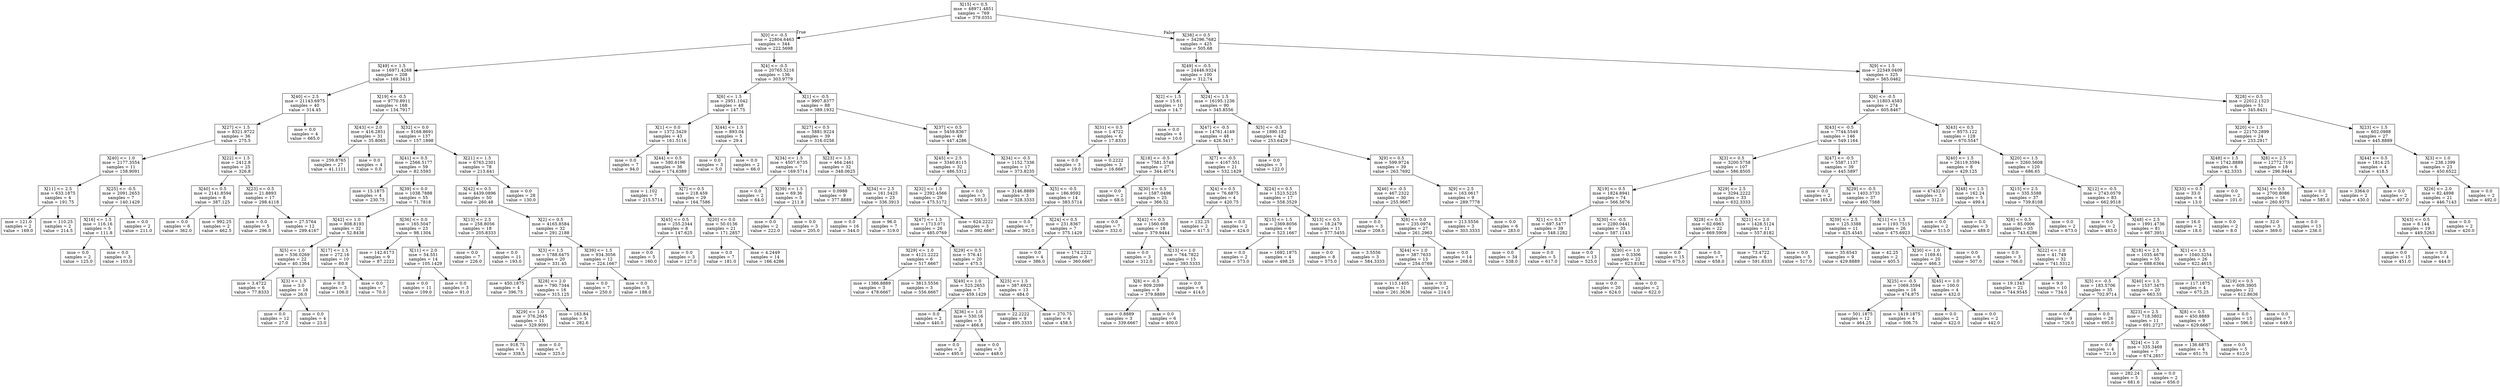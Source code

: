 digraph Tree {
node [shape=box] ;
0 [label="X[15] <= 0.5\nmse = 48971.4851\nsamples = 769\nvalue = 379.0351"] ;
1 [label="X[0] <= -0.5\nmse = 22804.6463\nsamples = 344\nvalue = 222.5698"] ;
0 -> 1 [labeldistance=2.5, labelangle=45, headlabel="True"] ;
2 [label="X[49] <= 1.5\nmse = 16971.4268\nsamples = 208\nvalue = 169.3413"] ;
1 -> 2 ;
3 [label="X[40] <= 2.5\nmse = 21143.6975\nsamples = 40\nvalue = 314.45"] ;
2 -> 3 ;
4 [label="X[27] <= 1.5\nmse = 8321.9722\nsamples = 36\nvalue = 275.5"] ;
3 -> 4 ;
5 [label="X[40] <= 1.0\nmse = 2177.3554\nsamples = 11\nvalue = 158.9091"] ;
4 -> 5 ;
6 [label="X[11] <= 2.5\nmse = 633.1875\nsamples = 4\nvalue = 191.75"] ;
5 -> 6 ;
7 [label="mse = 121.0\nsamples = 2\nvalue = 169.0"] ;
6 -> 7 ;
8 [label="mse = 110.25\nsamples = 2\nvalue = 214.5"] ;
6 -> 8 ;
9 [label="X[25] <= -0.5\nmse = 2091.2653\nsamples = 7\nvalue = 140.1429"] ;
5 -> 9 ;
10 [label="X[16] <= 1.5\nmse = 116.16\nsamples = 5\nvalue = 111.8"] ;
9 -> 10 ;
11 [label="mse = 0.0\nsamples = 2\nvalue = 125.0"] ;
10 -> 11 ;
12 [label="mse = 0.0\nsamples = 3\nvalue = 103.0"] ;
10 -> 12 ;
13 [label="mse = 0.0\nsamples = 2\nvalue = 211.0"] ;
9 -> 13 ;
14 [label="X[22] <= 1.5\nmse = 2412.8\nsamples = 25\nvalue = 326.8"] ;
4 -> 14 ;
15 [label="X[40] <= 0.5\nmse = 2141.8594\nsamples = 8\nvalue = 387.125"] ;
14 -> 15 ;
16 [label="mse = 0.0\nsamples = 6\nvalue = 362.0"] ;
15 -> 16 ;
17 [label="mse = 992.25\nsamples = 2\nvalue = 462.5"] ;
15 -> 17 ;
18 [label="X[23] <= 0.5\nmse = 21.8893\nsamples = 17\nvalue = 298.4118"] ;
14 -> 18 ;
19 [label="mse = 0.0\nsamples = 5\nvalue = 296.0"] ;
18 -> 19 ;
20 [label="mse = 27.5764\nsamples = 12\nvalue = 299.4167"] ;
18 -> 20 ;
21 [label="mse = 0.0\nsamples = 4\nvalue = 665.0"] ;
3 -> 21 ;
22 [label="X[19] <= -0.5\nmse = 9770.8911\nsamples = 168\nvalue = 134.7917"] ;
2 -> 22 ;
23 [label="X[43] <= 2.0\nmse = 416.2851\nsamples = 31\nvalue = 35.8065"] ;
22 -> 23 ;
24 [label="mse = 259.8765\nsamples = 27\nvalue = 41.1111"] ;
23 -> 24 ;
25 [label="mse = 0.0\nsamples = 4\nvalue = 0.0"] ;
23 -> 25 ;
26 [label="X[32] <= 0.0\nmse = 9168.8691\nsamples = 137\nvalue = 157.1898"] ;
22 -> 26 ;
27 [label="X[41] <= 0.5\nmse = 2566.5177\nsamples = 59\nvalue = 82.5593"] ;
26 -> 27 ;
28 [label="mse = 15.1875\nsamples = 4\nvalue = 230.75"] ;
27 -> 28 ;
29 [label="X[39] <= 0.0\nmse = 1038.7888\nsamples = 55\nvalue = 71.7818"] ;
27 -> 29 ;
30 [label="X[42] <= 1.0\nmse = 808.8193\nsamples = 32\nvalue = 52.8438"] ;
29 -> 30 ;
31 [label="X[5] <= 1.0\nmse = 536.0269\nsamples = 22\nvalue = 40.1364"] ;
30 -> 31 ;
32 [label="mse = 3.4722\nsamples = 6\nvalue = 77.8333"] ;
31 -> 32 ;
33 [label="X[3] <= 1.5\nmse = 3.0\nsamples = 16\nvalue = 26.0"] ;
31 -> 33 ;
34 [label="mse = 0.0\nsamples = 12\nvalue = 27.0"] ;
33 -> 34 ;
35 [label="mse = 0.0\nsamples = 4\nvalue = 23.0"] ;
33 -> 35 ;
36 [label="X[17] <= 1.5\nmse = 272.16\nsamples = 10\nvalue = 80.8"] ;
30 -> 36 ;
37 [label="mse = 0.0\nsamples = 3\nvalue = 106.0"] ;
36 -> 37 ;
38 [label="mse = 0.0\nsamples = 7\nvalue = 70.0"] ;
36 -> 38 ;
39 [label="X[36] <= 0.0\nmse = 165.5047\nsamples = 23\nvalue = 98.1304"] ;
29 -> 39 ;
40 [label="mse = 142.6173\nsamples = 9\nvalue = 87.2222"] ;
39 -> 40 ;
41 [label="X[11] <= 2.0\nmse = 54.551\nsamples = 14\nvalue = 105.1429"] ;
39 -> 41 ;
42 [label="mse = 0.0\nsamples = 11\nvalue = 109.0"] ;
41 -> 42 ;
43 [label="mse = 0.0\nsamples = 3\nvalue = 91.0"] ;
41 -> 43 ;
44 [label="X[21] <= 1.5\nmse = 6763.2301\nsamples = 78\nvalue = 213.641"] ;
26 -> 44 ;
45 [label="X[42] <= 0.5\nmse = 4439.0896\nsamples = 50\nvalue = 260.48"] ;
44 -> 45 ;
46 [label="X[13] <= 2.5\nmse = 258.8056\nsamples = 18\nvalue = 205.8333"] ;
45 -> 46 ;
47 [label="mse = 0.0\nsamples = 7\nvalue = 226.0"] ;
46 -> 47 ;
48 [label="mse = 0.0\nsamples = 11\nvalue = 193.0"] ;
46 -> 48 ;
49 [label="X[2] <= 0.5\nmse = 4165.8584\nsamples = 32\nvalue = 291.2188"] ;
45 -> 49 ;
50 [label="X[3] <= 1.5\nmse = 1788.6475\nsamples = 20\nvalue = 331.45"] ;
49 -> 50 ;
51 [label="mse = 450.1875\nsamples = 4\nvalue = 396.75"] ;
50 -> 51 ;
52 [label="X[28] <= 2.0\nmse = 790.7344\nsamples = 16\nvalue = 315.125"] ;
50 -> 52 ;
53 [label="X[29] <= 1.0\nmse = 376.2645\nsamples = 11\nvalue = 329.9091"] ;
52 -> 53 ;
54 [label="mse = 918.75\nsamples = 4\nvalue = 338.5"] ;
53 -> 54 ;
55 [label="mse = 0.0\nsamples = 7\nvalue = 325.0"] ;
53 -> 55 ;
56 [label="mse = 163.84\nsamples = 5\nvalue = 282.6"] ;
52 -> 56 ;
57 [label="X[39] <= 1.5\nmse = 934.3056\nsamples = 12\nvalue = 224.1667"] ;
49 -> 57 ;
58 [label="mse = 0.0\nsamples = 7\nvalue = 250.0"] ;
57 -> 58 ;
59 [label="mse = 0.0\nsamples = 5\nvalue = 188.0"] ;
57 -> 59 ;
60 [label="mse = 0.0\nsamples = 28\nvalue = 130.0"] ;
44 -> 60 ;
61 [label="X[4] <= -0.5\nmse = 20765.5216\nsamples = 136\nvalue = 303.9779"] ;
1 -> 61 ;
62 [label="X[6] <= 1.5\nmse = 2951.1042\nsamples = 48\nvalue = 147.75"] ;
61 -> 62 ;
63 [label="X[1] <= 0.0\nmse = 1372.3429\nsamples = 43\nvalue = 161.5116"] ;
62 -> 63 ;
64 [label="mse = 0.0\nsamples = 7\nvalue = 94.0"] ;
63 -> 64 ;
65 [label="X[44] <= 0.5\nmse = 580.6196\nsamples = 36\nvalue = 174.6389"] ;
63 -> 65 ;
66 [label="mse = 1.102\nsamples = 7\nvalue = 215.5714"] ;
65 -> 66 ;
67 [label="X[7] <= 0.5\nmse = 218.459\nsamples = 29\nvalue = 164.7586"] ;
65 -> 67 ;
68 [label="X[45] <= 0.5\nmse = 255.2344\nsamples = 8\nvalue = 147.625"] ;
67 -> 68 ;
69 [label="mse = 0.0\nsamples = 5\nvalue = 160.0"] ;
68 -> 69 ;
70 [label="mse = 0.0\nsamples = 3\nvalue = 127.0"] ;
68 -> 70 ;
71 [label="X[20] <= 0.0\nmse = 50.0136\nsamples = 21\nvalue = 171.2857"] ;
67 -> 71 ;
72 [label="mse = 0.0\nsamples = 7\nvalue = 181.0"] ;
71 -> 72 ;
73 [label="mse = 4.2449\nsamples = 14\nvalue = 166.4286"] ;
71 -> 73 ;
74 [label="X[44] <= 1.5\nmse = 893.04\nsamples = 5\nvalue = 29.4"] ;
62 -> 74 ;
75 [label="mse = 0.0\nsamples = 3\nvalue = 5.0"] ;
74 -> 75 ;
76 [label="mse = 0.0\nsamples = 2\nvalue = 66.0"] ;
74 -> 76 ;
77 [label="X[1] <= -0.5\nmse = 9907.8377\nsamples = 88\nvalue = 389.1932"] ;
61 -> 77 ;
78 [label="X[27] <= 0.5\nmse = 5881.9224\nsamples = 39\nvalue = 316.0256"] ;
77 -> 78 ;
79 [label="X[34] <= 1.5\nmse = 4507.6735\nsamples = 7\nvalue = 169.5714"] ;
78 -> 79 ;
80 [label="mse = 0.0\nsamples = 2\nvalue = 64.0"] ;
79 -> 80 ;
81 [label="X[39] <= 1.5\nmse = 69.36\nsamples = 5\nvalue = 211.8"] ;
79 -> 81 ;
82 [label="mse = 0.0\nsamples = 2\nvalue = 222.0"] ;
81 -> 82 ;
83 [label="mse = 0.0\nsamples = 3\nvalue = 205.0"] ;
81 -> 83 ;
84 [label="X[23] <= 1.5\nmse = 464.2461\nsamples = 32\nvalue = 348.0625"] ;
78 -> 84 ;
85 [label="mse = 0.0988\nsamples = 9\nvalue = 377.8889"] ;
84 -> 85 ;
86 [label="X[34] <= 2.5\nmse = 161.5425\nsamples = 23\nvalue = 336.3913"] ;
84 -> 86 ;
87 [label="mse = 0.0\nsamples = 16\nvalue = 344.0"] ;
86 -> 87 ;
88 [label="mse = 96.0\nsamples = 7\nvalue = 319.0"] ;
86 -> 88 ;
89 [label="X[37] <= 0.5\nmse = 5459.8367\nsamples = 49\nvalue = 447.4286"] ;
77 -> 89 ;
90 [label="X[45] <= 2.5\nmse = 3340.8115\nsamples = 32\nvalue = 486.5312"] ;
89 -> 90 ;
91 [label="X[32] <= 1.5\nmse = 2392.4566\nsamples = 29\nvalue = 475.5172"] ;
90 -> 91 ;
92 [label="X[47] <= 1.5\nmse = 1713.071\nsamples = 26\nvalue = 485.0769"] ;
91 -> 92 ;
93 [label="X[29] <= 1.0\nmse = 4121.2222\nsamples = 6\nvalue = 517.6667"] ;
92 -> 93 ;
94 [label="mse = 1386.8889\nsamples = 3\nvalue = 478.6667"] ;
93 -> 94 ;
95 [label="mse = 3813.5556\nsamples = 3\nvalue = 556.6667"] ;
93 -> 95 ;
96 [label="X[29] <= 0.5\nmse = 576.41\nsamples = 20\nvalue = 475.3"] ;
92 -> 96 ;
97 [label="X[49] <= 1.0\nmse = 525.2653\nsamples = 7\nvalue = 459.1429"] ;
96 -> 97 ;
98 [label="mse = 0.0\nsamples = 2\nvalue = 440.0"] ;
97 -> 98 ;
99 [label="X[36] <= 1.0\nmse = 530.16\nsamples = 5\nvalue = 466.8"] ;
97 -> 99 ;
100 [label="mse = 0.0\nsamples = 2\nvalue = 495.0"] ;
99 -> 100 ;
101 [label="mse = 0.0\nsamples = 3\nvalue = 448.0"] ;
99 -> 101 ;
102 [label="X[25] <= 1.5\nmse = 387.6923\nsamples = 13\nvalue = 484.0"] ;
96 -> 102 ;
103 [label="mse = 22.2222\nsamples = 9\nvalue = 495.3333"] ;
102 -> 103 ;
104 [label="mse = 270.75\nsamples = 4\nvalue = 458.5"] ;
102 -> 104 ;
105 [label="mse = 624.2222\nsamples = 3\nvalue = 392.6667"] ;
91 -> 105 ;
106 [label="mse = 0.0\nsamples = 3\nvalue = 593.0"] ;
90 -> 106 ;
107 [label="X[34] <= -0.5\nmse = 1152.7336\nsamples = 17\nvalue = 373.8235"] ;
89 -> 107 ;
108 [label="mse = 3146.8889\nsamples = 3\nvalue = 328.3333"] ;
107 -> 108 ;
109 [label="X[5] <= -0.5\nmse = 186.9592\nsamples = 14\nvalue = 383.5714"] ;
107 -> 109 ;
110 [label="mse = 0.0\nsamples = 7\nvalue = 392.0"] ;
109 -> 110 ;
111 [label="X[24] <= 0.5\nmse = 231.8367\nsamples = 7\nvalue = 375.1429"] ;
109 -> 111 ;
112 [label="mse = 0.0\nsamples = 4\nvalue = 386.0"] ;
111 -> 112 ;
113 [label="mse = 174.2222\nsamples = 3\nvalue = 360.6667"] ;
111 -> 113 ;
114 [label="X[38] <= 0.5\nmse = 34296.7682\nsamples = 425\nvalue = 505.68"] ;
0 -> 114 [labeldistance=2.5, labelangle=-45, headlabel="False"] ;
115 [label="X[49] <= -0.5\nmse = 24446.9324\nsamples = 100\nvalue = 312.74"] ;
114 -> 115 ;
116 [label="X[2] <= 1.5\nmse = 15.61\nsamples = 10\nvalue = 14.7"] ;
115 -> 116 ;
117 [label="X[31] <= 0.5\nmse = 1.4722\nsamples = 6\nvalue = 17.8333"] ;
116 -> 117 ;
118 [label="mse = 0.0\nsamples = 3\nvalue = 19.0"] ;
117 -> 118 ;
119 [label="mse = 0.2222\nsamples = 3\nvalue = 16.6667"] ;
117 -> 119 ;
120 [label="mse = 0.0\nsamples = 4\nvalue = 10.0"] ;
116 -> 120 ;
121 [label="X[24] <= 1.5\nmse = 16195.1236\nsamples = 90\nvalue = 345.8556"] ;
115 -> 121 ;
122 [label="X[47] <= -0.5\nmse = 14761.4149\nsamples = 48\nvalue = 426.5417"] ;
121 -> 122 ;
123 [label="X[18] <= -0.5\nmse = 7581.5748\nsamples = 27\nvalue = 344.4074"] ;
122 -> 123 ;
124 [label="mse = 0.0\nsamples = 2\nvalue = 68.0"] ;
123 -> 124 ;
125 [label="X[30] <= 0.5\nmse = 1587.0496\nsamples = 25\nvalue = 366.52"] ;
123 -> 125 ;
126 [label="mse = 0.0\nsamples = 7\nvalue = 332.0"] ;
125 -> 126 ;
127 [label="X[42] <= 0.5\nmse = 1560.608\nsamples = 18\nvalue = 379.9444"] ;
125 -> 127 ;
128 [label="mse = 0.0\nsamples = 3\nvalue = 312.0"] ;
127 -> 128 ;
129 [label="X[13] <= 1.0\nmse = 764.7822\nsamples = 15\nvalue = 393.5333"] ;
127 -> 129 ;
130 [label="X[8] <= -0.5\nmse = 809.2099\nsamples = 9\nvalue = 379.8889"] ;
129 -> 130 ;
131 [label="mse = 0.8889\nsamples = 3\nvalue = 339.6667"] ;
130 -> 131 ;
132 [label="mse = 0.0\nsamples = 6\nvalue = 400.0"] ;
130 -> 132 ;
133 [label="mse = 0.0\nsamples = 6\nvalue = 414.0"] ;
129 -> 133 ;
134 [label="X[7] <= -0.5\nmse = 4167.551\nsamples = 21\nvalue = 532.1429"] ;
122 -> 134 ;
135 [label="X[4] <= 0.5\nmse = 76.6875\nsamples = 4\nvalue = 420.75"] ;
134 -> 135 ;
136 [label="mse = 132.25\nsamples = 2\nvalue = 417.5"] ;
135 -> 136 ;
137 [label="mse = 0.0\nsamples = 2\nvalue = 424.0"] ;
135 -> 137 ;
138 [label="X[24] <= 0.5\nmse = 1523.5225\nsamples = 17\nvalue = 558.3529"] ;
134 -> 138 ;
139 [label="X[15] <= 1.5\nmse = 2369.8056\nsamples = 6\nvalue = 523.1667"] ;
138 -> 139 ;
140 [label="mse = 0.0\nsamples = 2\nvalue = 573.0"] ;
139 -> 140 ;
141 [label="mse = 1692.1875\nsamples = 4\nvalue = 498.25"] ;
139 -> 141 ;
142 [label="X[13] <= 0.5\nmse = 18.2479\nsamples = 11\nvalue = 577.5455"] ;
138 -> 142 ;
143 [label="mse = 0.0\nsamples = 8\nvalue = 575.0"] ;
142 -> 143 ;
144 [label="mse = 3.5556\nsamples = 3\nvalue = 584.3333"] ;
142 -> 144 ;
145 [label="X[5] <= -0.5\nmse = 1890.182\nsamples = 42\nvalue = 253.6429"] ;
121 -> 145 ;
146 [label="mse = 0.0\nsamples = 3\nvalue = 122.0"] ;
145 -> 146 ;
147 [label="X[9] <= 0.5\nmse = 599.9724\nsamples = 39\nvalue = 263.7692"] ;
145 -> 147 ;
148 [label="X[46] <= -0.5\nmse = 467.2322\nsamples = 30\nvalue = 255.9667"] ;
147 -> 148 ;
149 [label="mse = 0.0\nsamples = 3\nvalue = 208.0"] ;
148 -> 149 ;
150 [label="X[8] <= 0.0\nmse = 235.0974\nsamples = 27\nvalue = 261.2963"] ;
148 -> 150 ;
151 [label="X[44] <= 1.0\nmse = 387.7633\nsamples = 13\nvalue = 254.0769"] ;
150 -> 151 ;
152 [label="mse = 113.1405\nsamples = 11\nvalue = 261.3636"] ;
151 -> 152 ;
153 [label="mse = 0.0\nsamples = 2\nvalue = 214.0"] ;
151 -> 153 ;
154 [label="mse = 0.0\nsamples = 14\nvalue = 268.0"] ;
150 -> 154 ;
155 [label="X[9] <= 2.5\nmse = 163.0617\nsamples = 9\nvalue = 289.7778"] ;
147 -> 155 ;
156 [label="mse = 213.5556\nsamples = 3\nvalue = 303.3333"] ;
155 -> 156 ;
157 [label="mse = 0.0\nsamples = 6\nvalue = 283.0"] ;
155 -> 157 ;
158 [label="X[9] <= 1.5\nmse = 22349.0409\nsamples = 325\nvalue = 565.0462"] ;
114 -> 158 ;
159 [label="X[6] <= -0.5\nmse = 11803.4583\nsamples = 274\nvalue = 605.8467"] ;
158 -> 159 ;
160 [label="X[43] <= -0.5\nmse = 7744.5549\nsamples = 146\nvalue = 549.1164"] ;
159 -> 160 ;
161 [label="X[3] <= 0.5\nmse = 3200.5758\nsamples = 107\nvalue = 586.8505"] ;
160 -> 161 ;
162 [label="X[19] <= 0.5\nmse = 1824.8941\nsamples = 74\nvalue = 566.5676"] ;
161 -> 162 ;
163 [label="X[1] <= 0.5\nmse = 697.5477\nsamples = 39\nvalue = 548.1282"] ;
162 -> 163 ;
164 [label="mse = 0.0\nsamples = 34\nvalue = 538.0"] ;
163 -> 164 ;
165 [label="mse = 0.0\nsamples = 5\nvalue = 617.0"] ;
163 -> 165 ;
166 [label="X[30] <= -0.5\nmse = 2280.0441\nsamples = 35\nvalue = 587.1143"] ;
162 -> 166 ;
167 [label="mse = 0.0\nsamples = 13\nvalue = 525.0"] ;
166 -> 167 ;
168 [label="X[30] <= 1.0\nmse = 0.3306\nsamples = 22\nvalue = 623.8182"] ;
166 -> 168 ;
169 [label="mse = 0.0\nsamples = 20\nvalue = 624.0"] ;
168 -> 169 ;
170 [label="mse = 0.0\nsamples = 2\nvalue = 622.0"] ;
168 -> 170 ;
171 [label="X[29] <= 2.5\nmse = 3294.2222\nsamples = 33\nvalue = 632.3333"] ;
161 -> 171 ;
172 [label="X[28] <= 0.5\nmse = 62.6963\nsamples = 22\nvalue = 669.5909"] ;
171 -> 172 ;
173 [label="mse = 0.0\nsamples = 15\nvalue = 675.0"] ;
172 -> 173 ;
174 [label="mse = 0.0\nsamples = 7\nvalue = 658.0"] ;
172 -> 174 ;
175 [label="X[21] <= 2.0\nmse = 1428.5124\nsamples = 11\nvalue = 557.8182"] ;
171 -> 175 ;
176 [label="mse = 73.4722\nsamples = 6\nvalue = 591.8333"] ;
175 -> 176 ;
177 [label="mse = 0.0\nsamples = 5\nvalue = 517.0"] ;
175 -> 177 ;
178 [label="X[47] <= -0.5\nmse = 5587.1137\nsamples = 39\nvalue = 445.5897"] ;
160 -> 178 ;
179 [label="mse = 0.0\nsamples = 2\nvalue = 165.0"] ;
178 -> 179 ;
180 [label="X[29] <= -0.5\nmse = 1403.3733\nsamples = 37\nvalue = 460.7568"] ;
178 -> 180 ;
181 [label="X[39] <= 2.5\nmse = 125.3388\nsamples = 11\nvalue = 425.4545"] ;
180 -> 181 ;
182 [label="mse = 35.6543\nsamples = 9\nvalue = 429.8889"] ;
181 -> 182 ;
183 [label="mse = 42.25\nsamples = 2\nvalue = 405.5"] ;
181 -> 183 ;
184 [label="X[11] <= 1.5\nmse = 1193.7515\nsamples = 26\nvalue = 475.6923"] ;
180 -> 184 ;
185 [label="X[30] <= 1.0\nmse = 1169.61\nsamples = 20\nvalue = 466.3"] ;
184 -> 185 ;
186 [label="X[25] <= -0.5\nmse = 1069.3594\nsamples = 16\nvalue = 474.875"] ;
185 -> 186 ;
187 [label="mse = 501.1875\nsamples = 12\nvalue = 464.25"] ;
186 -> 187 ;
188 [label="mse = 1419.1875\nsamples = 4\nvalue = 506.75"] ;
186 -> 188 ;
189 [label="X[45] <= 1.0\nmse = 100.0\nsamples = 4\nvalue = 432.0"] ;
185 -> 189 ;
190 [label="mse = 0.0\nsamples = 2\nvalue = 422.0"] ;
189 -> 190 ;
191 [label="mse = 0.0\nsamples = 2\nvalue = 442.0"] ;
189 -> 191 ;
192 [label="mse = 0.0\nsamples = 6\nvalue = 507.0"] ;
184 -> 192 ;
193 [label="X[43] <= 0.5\nmse = 8575.122\nsamples = 128\nvalue = 670.5547"] ;
159 -> 193 ;
194 [label="X[40] <= 1.5\nmse = 26119.3594\nsamples = 8\nvalue = 429.125"] ;
193 -> 194 ;
195 [label="mse = 47432.0\nsamples = 3\nvalue = 312.0"] ;
194 -> 195 ;
196 [label="X[48] <= 1.5\nmse = 162.24\nsamples = 5\nvalue = 499.4"] ;
194 -> 196 ;
197 [label="mse = 0.0\nsamples = 2\nvalue = 515.0"] ;
196 -> 197 ;
198 [label="mse = 0.0\nsamples = 3\nvalue = 489.0"] ;
196 -> 198 ;
199 [label="X[20] <= 1.5\nmse = 3260.5608\nsamples = 120\nvalue = 686.65"] ;
193 -> 199 ;
200 [label="X[15] <= 2.5\nmse = 335.5588\nsamples = 37\nvalue = 739.8108"] ;
199 -> 200 ;
201 [label="X[8] <= 0.5\nmse = 85.0906\nsamples = 35\nvalue = 743.6286"] ;
200 -> 201 ;
202 [label="mse = 0.0\nsamples = 3\nvalue = 766.0"] ;
201 -> 202 ;
203 [label="X[22] <= 1.0\nmse = 41.749\nsamples = 32\nvalue = 741.5312"] ;
201 -> 203 ;
204 [label="mse = 19.1343\nsamples = 22\nvalue = 744.9545"] ;
203 -> 204 ;
205 [label="mse = 9.0\nsamples = 10\nvalue = 734.0"] ;
203 -> 205 ;
206 [label="mse = 0.0\nsamples = 2\nvalue = 673.0"] ;
200 -> 206 ;
207 [label="X[12] <= -0.5\nmse = 2743.0579\nsamples = 83\nvalue = 662.9518"] ;
199 -> 207 ;
208 [label="mse = 0.0\nsamples = 2\nvalue = 483.0"] ;
207 -> 208 ;
209 [label="X[48] <= 2.5\nmse = 1991.4736\nsamples = 81\nvalue = 667.3951"] ;
207 -> 209 ;
210 [label="X[18] <= 2.5\nmse = 1035.4678\nsamples = 55\nvalue = 688.6364"] ;
209 -> 210 ;
211 [label="X[5] <= -0.5\nmse = 183.5706\nsamples = 35\nvalue = 702.9714"] ;
210 -> 211 ;
212 [label="mse = 0.0\nsamples = 9\nvalue = 726.0"] ;
211 -> 212 ;
213 [label="mse = 0.0\nsamples = 26\nvalue = 695.0"] ;
211 -> 213 ;
214 [label="X[40] <= 1.5\nmse = 1537.3475\nsamples = 20\nvalue = 663.55"] ;
210 -> 214 ;
215 [label="X[23] <= 2.5\nmse = 718.3802\nsamples = 11\nvalue = 691.2727"] ;
214 -> 215 ;
216 [label="mse = 0.0\nsamples = 4\nvalue = 721.0"] ;
215 -> 216 ;
217 [label="X[24] <= 1.0\nmse = 335.3469\nsamples = 7\nvalue = 674.2857"] ;
215 -> 217 ;
218 [label="mse = 282.24\nsamples = 5\nvalue = 681.6"] ;
217 -> 218 ;
219 [label="mse = 0.0\nsamples = 2\nvalue = 656.0"] ;
217 -> 219 ;
220 [label="X[8] <= 0.5\nmse = 450.8889\nsamples = 9\nvalue = 629.6667"] ;
214 -> 220 ;
221 [label="mse = 136.6875\nsamples = 4\nvalue = 651.75"] ;
220 -> 221 ;
222 [label="mse = 0.0\nsamples = 5\nvalue = 612.0"] ;
220 -> 222 ;
223 [label="X[1] <= 1.5\nmse = 1040.3254\nsamples = 26\nvalue = 622.4615"] ;
209 -> 223 ;
224 [label="mse = 117.1875\nsamples = 4\nvalue = 675.25"] ;
223 -> 224 ;
225 [label="X[19] <= 0.5\nmse = 609.3905\nsamples = 22\nvalue = 612.8636"] ;
223 -> 225 ;
226 [label="mse = 0.0\nsamples = 15\nvalue = 596.0"] ;
225 -> 226 ;
227 [label="mse = 0.0\nsamples = 7\nvalue = 649.0"] ;
225 -> 227 ;
228 [label="X[28] <= 0.5\nmse = 22012.1323\nsamples = 51\nvalue = 345.8431"] ;
158 -> 228 ;
229 [label="X[20] <= 1.5\nmse = 22170.2899\nsamples = 24\nvalue = 233.2917"] ;
228 -> 229 ;
230 [label="X[48] <= 1.5\nmse = 1742.8889\nsamples = 6\nvalue = 42.3333"] ;
229 -> 230 ;
231 [label="X[33] <= 0.5\nmse = 33.0\nsamples = 4\nvalue = 13.0"] ;
230 -> 231 ;
232 [label="mse = 16.0\nsamples = 2\nvalue = 18.0"] ;
231 -> 232 ;
233 [label="mse = 0.0\nsamples = 2\nvalue = 8.0"] ;
231 -> 233 ;
234 [label="mse = 0.0\nsamples = 2\nvalue = 101.0"] ;
230 -> 234 ;
235 [label="X[8] <= 2.5\nmse = 12772.7191\nsamples = 18\nvalue = 296.9444"] ;
229 -> 235 ;
236 [label="X[34] <= 0.5\nmse = 2700.8086\nsamples = 16\nvalue = 260.9375"] ;
235 -> 236 ;
237 [label="mse = 32.0\nsamples = 3\nvalue = 369.0"] ;
236 -> 237 ;
238 [label="mse = 0.0\nsamples = 13\nvalue = 236.0"] ;
236 -> 238 ;
239 [label="mse = 0.0\nsamples = 2\nvalue = 585.0"] ;
235 -> 239 ;
240 [label="X[23] <= 1.5\nmse = 602.0988\nsamples = 27\nvalue = 445.8889"] ;
228 -> 240 ;
241 [label="X[44] <= 0.5\nmse = 1814.25\nsamples = 4\nvalue = 418.5"] ;
240 -> 241 ;
242 [label="mse = 3364.0\nsamples = 2\nvalue = 430.0"] ;
241 -> 242 ;
243 [label="mse = 0.0\nsamples = 2\nvalue = 407.0"] ;
241 -> 243 ;
244 [label="X[3] <= 1.0\nmse = 238.1399\nsamples = 23\nvalue = 450.6522"] ;
240 -> 244 ;
245 [label="X[26] <= 2.0\nmse = 82.4898\nsamples = 21\nvalue = 446.7143"] ;
244 -> 245 ;
246 [label="X[43] <= 0.5\nmse = 8.144\nsamples = 19\nvalue = 449.5263"] ;
245 -> 246 ;
247 [label="mse = 0.0\nsamples = 15\nvalue = 451.0"] ;
246 -> 247 ;
248 [label="mse = 0.0\nsamples = 4\nvalue = 444.0"] ;
246 -> 248 ;
249 [label="mse = 0.0\nsamples = 2\nvalue = 420.0"] ;
245 -> 249 ;
250 [label="mse = 0.0\nsamples = 2\nvalue = 492.0"] ;
244 -> 250 ;
}